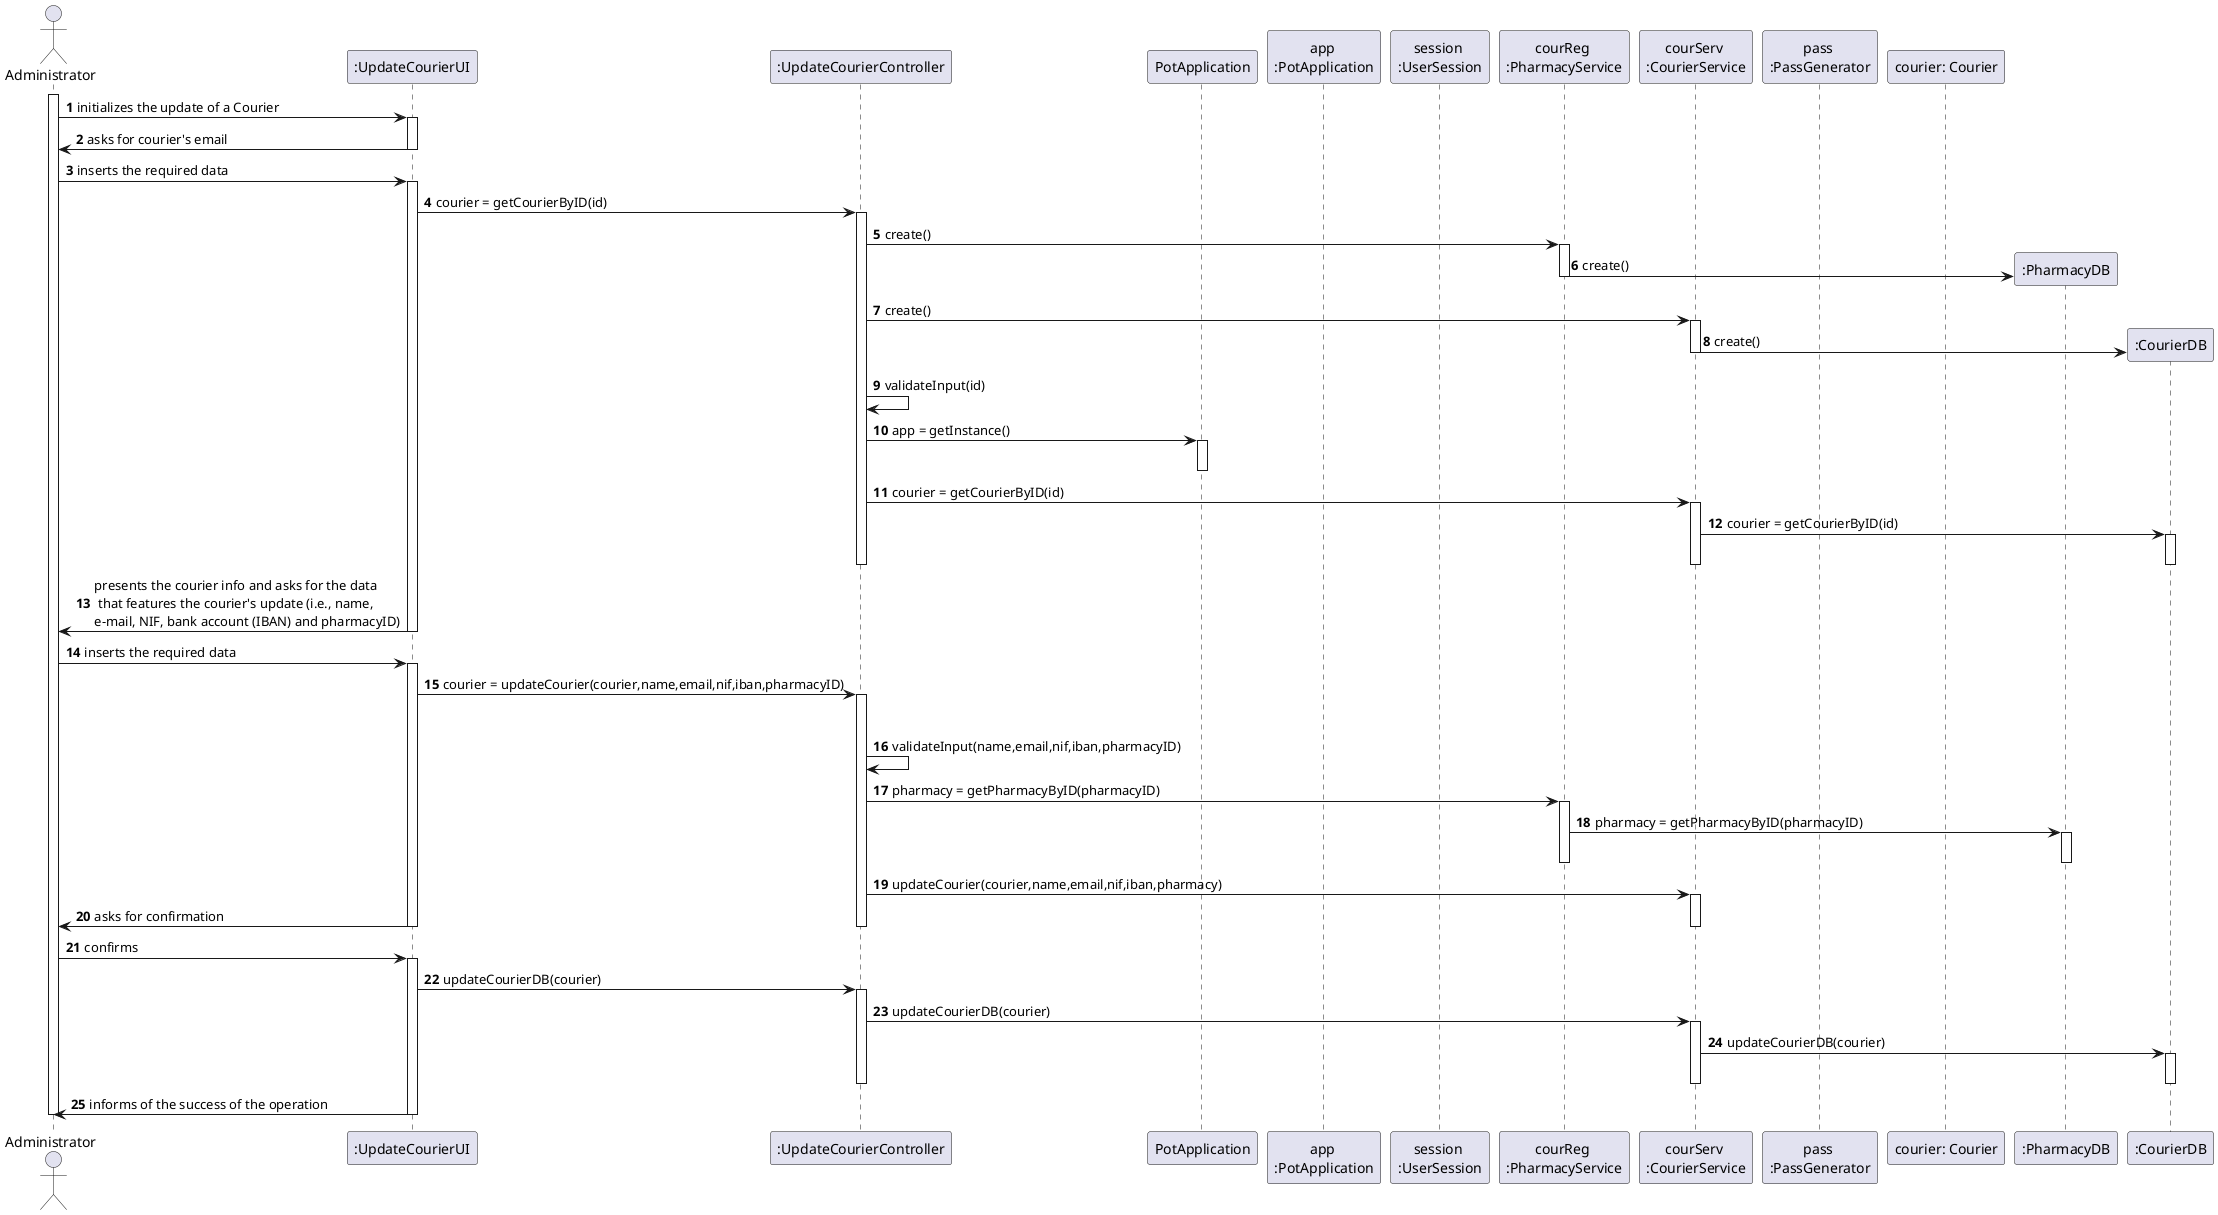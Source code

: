 @startuml
autonumber
actor "Administrator" as ADMIN

participant ":UpdateCourierUI" as UI
participant ":UpdateCourierController" as CTRL
participant "PotApplication" as PA
participant "app \n:PotApplication" as APA
participant "session \n:UserSession" as US
participant "courReg \n:PharmacyService" as PR
participant "courServ \n:CourierService" as RF
participant "pass \n:PassGenerator" as PS
participant "courier: Courier" as CR
participant ":PharmacyDB" as PDB
participant ":CourierDB" as CDB

activate ADMIN

ADMIN -> UI : initializes the update of a Courier
activate UI
UI -> ADMIN : asks for courier's email
deactivate UI

ADMIN -> UI : inserts the required data
activate UI
UI -> CTRL : courier = getCourierByID(id)
activate CTRL
CTRL -> PR : create()
activate PR
PR -> PDB** : create()
deactivate PR
CTRL -> RF : create()
activate RF
RF -> CDB** : create()
deactivate RF

CTRL -> CTRL : validateInput(id)
CTRL -> PA : app = getInstance()
activate PA
deactivate PA
CTRL -> RF : courier = getCourierByID(id)
activate RF
RF -> CDB : courier = getCourierByID(id)
activate CDB
deactivate RF
deactivate CDB
deactivate CTRL


UI -> ADMIN : presents the courier info and asks for the data\n that features the courier's update (i.e., name, \ne-mail, NIF, bank account (IBAN) and pharmacyID)
deactivate UI

ADMIN -> UI : inserts the required data
activate UI
UI -> CTRL : courier = updateCourier(courier,name,email,nif,iban,pharmacyID)
activate CTRL
deactivate US
CTRL -> CTRL : validateInput(name,email,nif,iban,pharmacyID)
CTRL -> PR : pharmacy = getPharmacyByID(pharmacyID)
activate PR
PR -> PDB : pharmacy = getPharmacyByID(pharmacyID)
activate PDB

deactivate PR
deactivate PDB
deactivate RF
CTRL -> RF : updateCourier(courier,name,email,nif,iban,pharmacy)
activate RF
UI -> ADMIN : asks for confirmation
deactivate RF
deactivate CTRL
deactivate UI
ADMIN -> UI : confirms
activate UI
UI -> CTRL : updateCourierDB(courier)
activate CTRL
CTRL -> RF : updateCourierDB(courier)
activate RF
RF -> CDB : updateCourierDB(courier)
activate CDB
deactivate CDB
deactivate RF
deactivate CTRL
UI -> ADMIN : informs of the success of the operation
deactivate UI

deactivate ADMIN

@enduml
